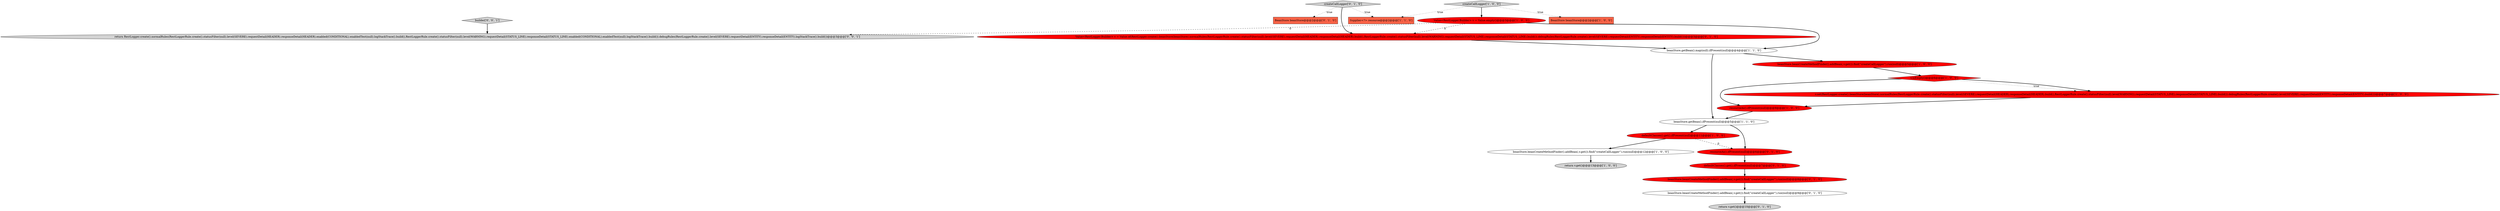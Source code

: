 digraph {
9 [style = filled, label = "beanStore.getBean().map(null).ifPresent(null)@@@4@@@['1', '1', '0']", fillcolor = white, shape = ellipse image = "AAA0AAABBB1BBB"];
16 [style = filled, label = "beanStore.beanCreateMethodFinder().addBean(,v.get()).find(\"createCallLogger\").run(null)@@@8@@@['0', '1', '0']", fillcolor = red, shape = ellipse image = "AAA1AAABBB2BBB"];
17 [style = filled, label = "beanStore.beanCreateMethodFinder().addBean(,v.get()).find(\"createCallLogger\").run(null)@@@9@@@['0', '1', '0']", fillcolor = white, shape = ellipse image = "AAA0AAABBB2BBB"];
0 [style = filled, label = "resourceAs().ifPresent(null)@@@9@@@['1', '0', '0']", fillcolor = red, shape = ellipse image = "AAA1AAABBB1BBB"];
8 [style = filled, label = "defaultClasses().get().ifPresent(null)@@@11@@@['1', '0', '0']", fillcolor = red, shape = ellipse image = "AAA1AAABBB1BBB"];
6 [style = filled, label = "beanStore.getBean().ifPresent(null)@@@5@@@['1', '1', '0']", fillcolor = white, shape = ellipse image = "AAA0AAABBB1BBB"];
2 [style = filled, label = "createCallLogger['1', '0', '0']", fillcolor = lightgray, shape = diamond image = "AAA0AAABBB1BBB"];
18 [style = filled, label = "return v.get()@@@10@@@['0', '1', '0']", fillcolor = lightgray, shape = ellipse image = "AAA0AAABBB2BBB"];
11 [style = filled, label = "Value<RestLogger.Builder> v = Value.empty()@@@3@@@['1', '0', '0']", fillcolor = red, shape = ellipse image = "AAA1AAABBB1BBB"];
14 [style = filled, label = "BeanStore beanStore@@@2@@@['0', '1', '0']", fillcolor = tomato, shape = box image = "AAA0AAABBB2BBB"];
22 [style = filled, label = "builder['0', '0', '1']", fillcolor = lightgray, shape = diamond image = "AAA0AAABBB3BBB"];
10 [style = filled, label = "beanStore.beanCreateMethodFinder().addBean(,v.get()).find(\"createCallLogger\").run(null)@@@5@@@['1', '0', '0']", fillcolor = red, shape = ellipse image = "AAA1AAABBB1BBB"];
21 [style = filled, label = "return RestLogger.create().normalRules(RestLoggerRule.create().statusFilter(null).level(SEVERE).requestDetail(HEADER).responseDetail(HEADER).enabled(CONDITIONAL).enabledTest(null).logStackTrace().build(),RestLoggerRule.create().statusFilter(null).level(WARNING).requestDetail(STATUS_LINE).responseDetail(STATUS_LINE).enabled(CONDITIONAL).enabledTest(null).logStackTrace().build()).debugRules(RestLoggerRule.create().level(SEVERE).requestDetail(ENTITY).responseDetail(ENTITY).logStackTrace().build())@@@3@@@['0', '0', '1']", fillcolor = lightgray, shape = ellipse image = "AAA0AAABBB3BBB"];
5 [style = filled, label = "v.isEmpty()@@@6@@@['1', '0', '0']", fillcolor = red, shape = diamond image = "AAA1AAABBB1BBB"];
13 [style = filled, label = "resourceAs().ifPresent(null)@@@6@@@['0', '1', '0']", fillcolor = red, shape = ellipse image = "AAA1AAABBB2BBB"];
4 [style = filled, label = "v.set(RestLogger.create().beanStore(beanStore).normalRules(RestLoggerRule.create().statusFilter(null).level(SEVERE).requestDetail(HEADER).responseDetail(HEADER).build(),RestLoggerRule.create().statusFilter(null).level(WARNING).requestDetail(STATUS_LINE).responseDetail(STATUS_LINE).build()).debugRules(RestLoggerRule.create().level(SEVERE).requestDetail(ENTITY).responseDetail(ENTITY).build()))@@@7@@@['1', '0', '0']", fillcolor = red, shape = ellipse image = "AAA1AAABBB1BBB"];
20 [style = filled, label = "Value<RestLogger.Builder> v = Value.of(RestLogger.create().beanStore(beanStore).normalRules(RestLoggerRule.create().statusFilter(null).level(SEVERE).requestDetail(HEADER).responseDetail(HEADER).build(),RestLoggerRule.create().statusFilter(null).level(WARNING).requestDetail(STATUS_LINE).responseDetail(STATUS_LINE).build()).debugRules(RestLoggerRule.create().level(SEVERE).requestDetail(ENTITY).responseDetail(ENTITY).build()))@@@3@@@['0', '1', '0']", fillcolor = red, shape = ellipse image = "AAA1AAABBB2BBB"];
1 [style = filled, label = "beanStore.beanCreateMethodFinder().addBean(,v.get()).find(\"createCallLogger\").run(null)@@@12@@@['1', '0', '0']", fillcolor = white, shape = ellipse image = "AAA0AAABBB1BBB"];
3 [style = filled, label = "return v.get()@@@13@@@['1', '0', '0']", fillcolor = lightgray, shape = ellipse image = "AAA0AAABBB1BBB"];
7 [style = filled, label = "BeanStore beanStore@@@2@@@['1', '0', '0']", fillcolor = tomato, shape = box image = "AAA0AAABBB1BBB"];
12 [style = filled, label = "Supplier<?> resource@@@2@@@['1', '1', '0']", fillcolor = tomato, shape = box image = "AAA0AAABBB1BBB"];
15 [style = filled, label = "defaultClasses().get().ifPresent(null)@@@7@@@['0', '1', '0']", fillcolor = red, shape = ellipse image = "AAA1AAABBB2BBB"];
19 [style = filled, label = "createCallLogger['0', '1', '0']", fillcolor = lightgray, shape = diamond image = "AAA0AAABBB2BBB"];
19->14 [style = dotted, label="true"];
11->20 [style = dashed, label="0"];
20->9 [style = bold, label=""];
0->6 [style = bold, label=""];
19->20 [style = bold, label=""];
1->3 [style = bold, label=""];
22->21 [style = bold, label=""];
19->12 [style = dotted, label="true"];
16->17 [style = bold, label=""];
9->10 [style = bold, label=""];
11->9 [style = bold, label=""];
15->16 [style = bold, label=""];
5->4 [style = dotted, label="true"];
9->6 [style = bold, label=""];
4->0 [style = bold, label=""];
8->13 [style = dashed, label="0"];
8->1 [style = bold, label=""];
10->5 [style = bold, label=""];
5->0 [style = bold, label=""];
2->7 [style = dotted, label="true"];
6->13 [style = bold, label=""];
5->4 [style = bold, label=""];
6->8 [style = bold, label=""];
2->12 [style = dotted, label="true"];
13->15 [style = bold, label=""];
2->11 [style = bold, label=""];
17->18 [style = bold, label=""];
11->21 [style = dashed, label="0"];
}
